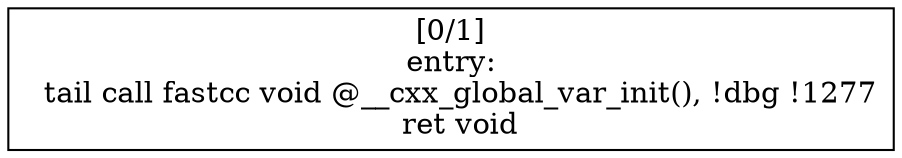 
digraph G {


node122 [label="[0/1]
entry:
  tail call fastcc void @__cxx_global_var_init(), !dbg !1277
  ret void
",shape=rectangle ]



}
